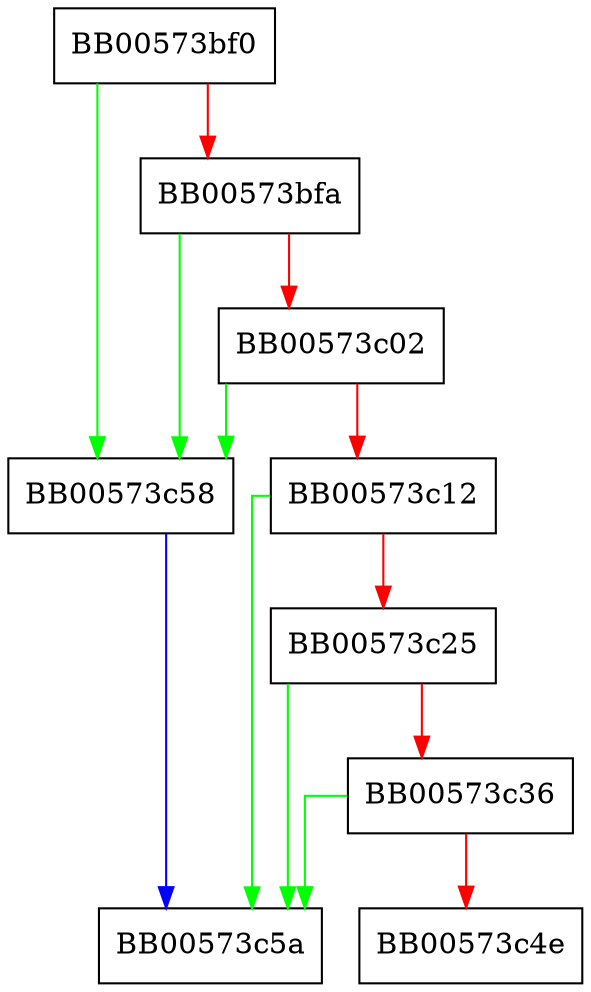digraph OSSL_CRMF_MSG_set1_regCtrl_regToken {
  node [shape="box"];
  graph [splines=ortho];
  BB00573bf0 -> BB00573c58 [color="green"];
  BB00573bf0 -> BB00573bfa [color="red"];
  BB00573bfa -> BB00573c58 [color="green"];
  BB00573bfa -> BB00573c02 [color="red"];
  BB00573c02 -> BB00573c58 [color="green"];
  BB00573c02 -> BB00573c12 [color="red"];
  BB00573c12 -> BB00573c5a [color="green"];
  BB00573c12 -> BB00573c25 [color="red"];
  BB00573c25 -> BB00573c5a [color="green"];
  BB00573c25 -> BB00573c36 [color="red"];
  BB00573c36 -> BB00573c5a [color="green"];
  BB00573c36 -> BB00573c4e [color="red"];
  BB00573c58 -> BB00573c5a [color="blue"];
}